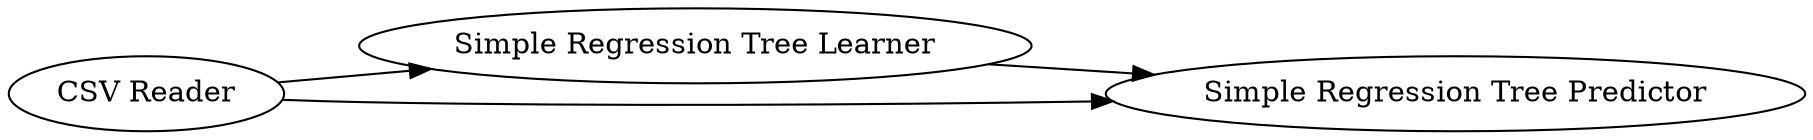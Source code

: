 digraph {
	2 -> 3
	1 -> 3
	1 -> 2
	1 [label="CSV Reader"]
	3 [label="Simple Regression Tree Predictor"]
	2 [label="Simple Regression Tree Learner"]
	rankdir=LR
}
